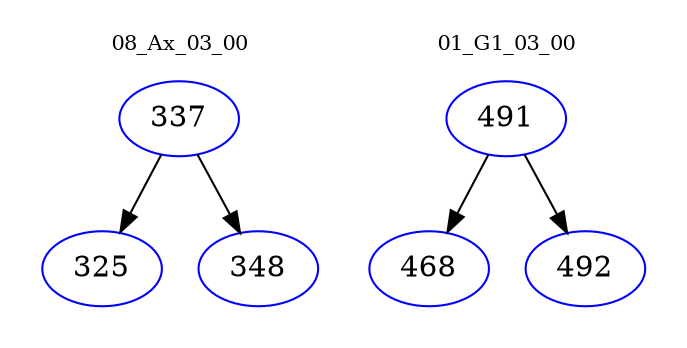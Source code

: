 digraph{
subgraph cluster_0 {
color = white
label = "08_Ax_03_00";
fontsize=10;
T0_337 [label="337", color="blue"]
T0_337 -> T0_325 [color="black"]
T0_325 [label="325", color="blue"]
T0_337 -> T0_348 [color="black"]
T0_348 [label="348", color="blue"]
}
subgraph cluster_1 {
color = white
label = "01_G1_03_00";
fontsize=10;
T1_491 [label="491", color="blue"]
T1_491 -> T1_468 [color="black"]
T1_468 [label="468", color="blue"]
T1_491 -> T1_492 [color="black"]
T1_492 [label="492", color="blue"]
}
}
